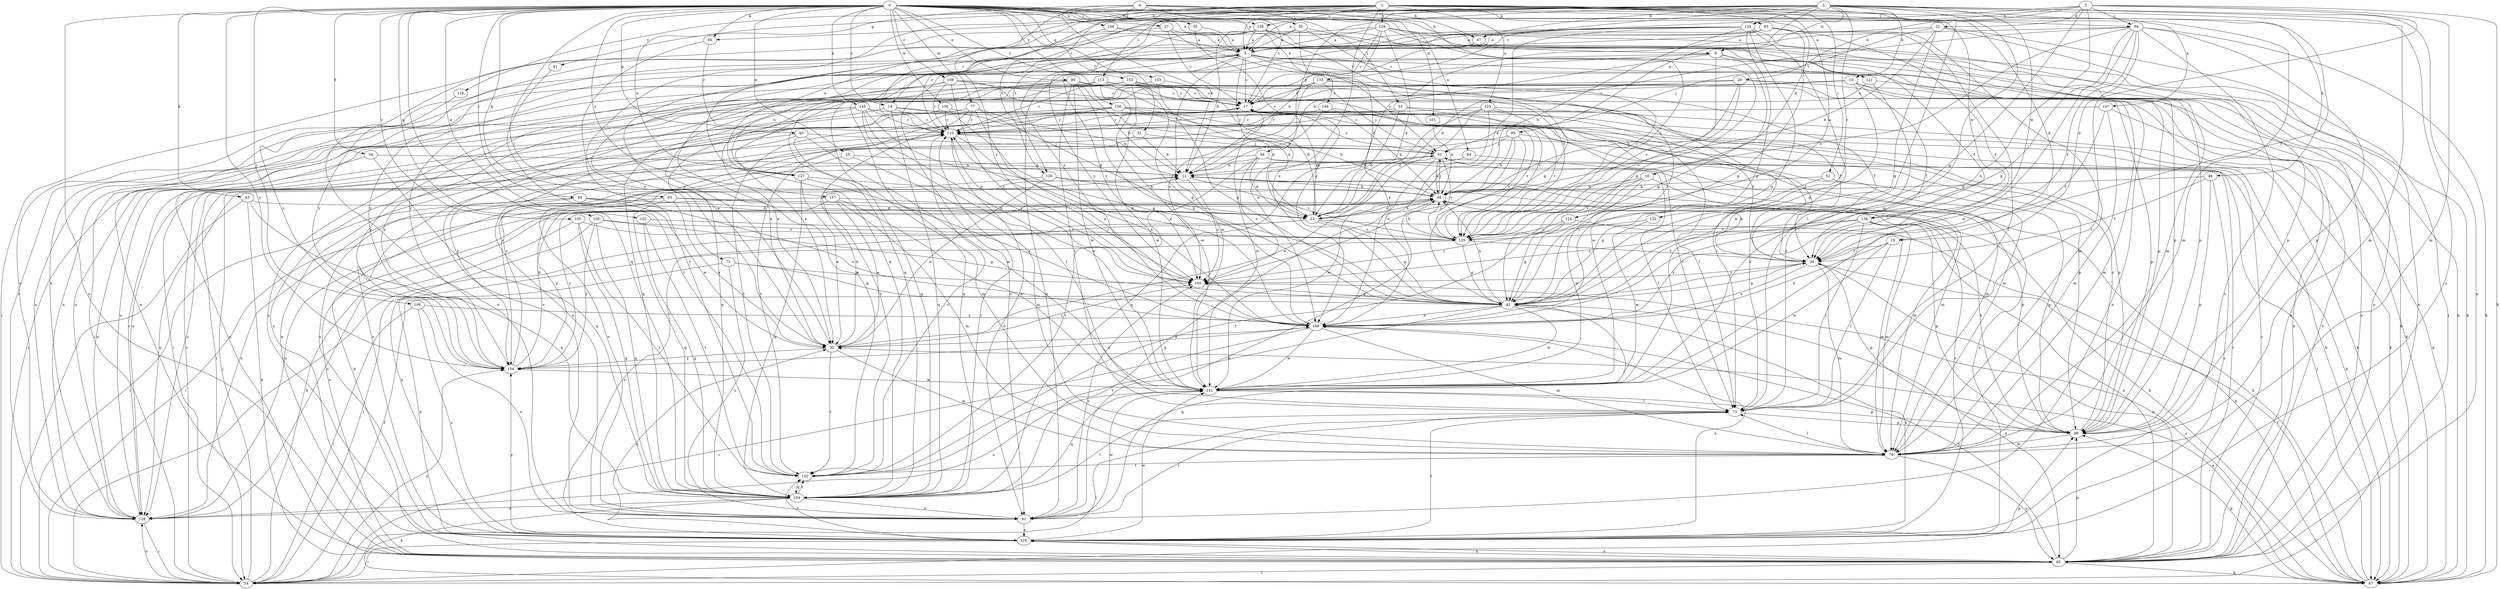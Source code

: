 strict digraph  {
0;
1;
2;
3;
4;
5;
8;
10;
11;
14;
17;
18;
19;
20;
22;
23;
25;
27;
30;
31;
34;
35;
36;
40;
41;
42;
43;
46;
47;
48;
49;
52;
53;
54;
55;
59;
61;
65;
66;
67;
71;
73;
77;
79;
84;
85;
90;
91;
93;
94;
95;
98;
100;
101;
102;
103;
104;
105;
106;
108;
109;
110;
113;
116;
118;
120;
121;
122;
124;
125;
127;
128;
129;
130;
132;
133;
135;
136;
138;
141;
144;
145;
147;
148;
153;
154;
156;
157;
158;
160;
0 -> 5  [label=a];
0 -> 8  [label=b];
0 -> 14  [label=c];
0 -> 25  [label=e];
0 -> 27  [label=e];
0 -> 31  [label=f];
0 -> 34  [label=f];
0 -> 35  [label=f];
0 -> 40  [label=g];
0 -> 43  [label=h];
0 -> 49  [label=i];
0 -> 55  [label=j];
0 -> 59  [label=j];
0 -> 65  [label=k];
0 -> 66  [label=k];
0 -> 71  [label=l];
0 -> 77  [label=m];
0 -> 84  [label=n];
0 -> 85  [label=n];
0 -> 90  [label=o];
0 -> 100  [label=q];
0 -> 101  [label=q];
0 -> 102  [label=q];
0 -> 103  [label=q];
0 -> 104  [label=q];
0 -> 105  [label=r];
0 -> 106  [label=r];
0 -> 108  [label=r];
0 -> 109  [label=r];
0 -> 136  [label=w];
0 -> 138  [label=w];
0 -> 144  [label=x];
0 -> 145  [label=x];
0 -> 153  [label=y];
0 -> 154  [label=y];
0 -> 156  [label=z];
0 -> 157  [label=z];
1 -> 5  [label=a];
1 -> 18  [label=d];
1 -> 19  [label=d];
1 -> 30  [label=e];
1 -> 41  [label=g];
1 -> 46  [label=h];
1 -> 52  [label=i];
1 -> 79  [label=m];
1 -> 93  [label=p];
1 -> 113  [label=s];
1 -> 118  [label=t];
1 -> 120  [label=t];
1 -> 124  [label=u];
1 -> 125  [label=u];
1 -> 127  [label=u];
1 -> 129  [label=v];
1 -> 147  [label=x];
1 -> 148  [label=x];
1 -> 158  [label=z];
2 -> 5  [label=a];
2 -> 8  [label=b];
2 -> 10  [label=b];
2 -> 14  [label=c];
2 -> 36  [label=f];
2 -> 47  [label=h];
2 -> 66  [label=k];
2 -> 79  [label=m];
2 -> 85  [label=n];
2 -> 94  [label=p];
2 -> 95  [label=p];
2 -> 104  [label=q];
2 -> 110  [label=r];
2 -> 116  [label=s];
2 -> 120  [label=t];
2 -> 130  [label=v];
2 -> 132  [label=v];
2 -> 133  [label=v];
2 -> 138  [label=w];
2 -> 141  [label=w];
3 -> 19  [label=d];
3 -> 20  [label=d];
3 -> 22  [label=d];
3 -> 30  [label=e];
3 -> 42  [label=g];
3 -> 47  [label=h];
3 -> 59  [label=j];
3 -> 67  [label=k];
3 -> 79  [label=m];
3 -> 148  [label=x];
4 -> 11  [label=b];
4 -> 17  [label=c];
4 -> 47  [label=h];
4 -> 53  [label=i];
4 -> 73  [label=l];
4 -> 127  [label=u];
4 -> 135  [label=v];
4 -> 158  [label=z];
4 -> 160  [label=z];
5 -> 17  [label=c];
5 -> 61  [label=j];
5 -> 67  [label=k];
5 -> 85  [label=n];
5 -> 91  [label=o];
5 -> 98  [label=p];
5 -> 121  [label=t];
5 -> 127  [label=u];
5 -> 128  [label=u];
5 -> 141  [label=w];
5 -> 148  [label=x];
5 -> 160  [label=z];
8 -> 42  [label=g];
8 -> 85  [label=n];
8 -> 91  [label=o];
8 -> 121  [label=t];
8 -> 135  [label=v];
8 -> 148  [label=x];
8 -> 160  [label=z];
10 -> 17  [label=c];
10 -> 30  [label=e];
10 -> 36  [label=f];
10 -> 42  [label=g];
10 -> 85  [label=n];
10 -> 91  [label=o];
10 -> 104  [label=q];
11 -> 48  [label=h];
11 -> 98  [label=p];
11 -> 135  [label=v];
11 -> 160  [label=z];
14 -> 54  [label=i];
14 -> 98  [label=p];
14 -> 104  [label=q];
14 -> 110  [label=r];
14 -> 135  [label=v];
17 -> 110  [label=r];
17 -> 122  [label=t];
17 -> 141  [label=w];
18 -> 48  [label=h];
18 -> 79  [label=m];
18 -> 122  [label=t];
18 -> 135  [label=v];
18 -> 141  [label=w];
19 -> 36  [label=f];
19 -> 73  [label=l];
19 -> 141  [label=w];
19 -> 148  [label=x];
20 -> 17  [label=c];
20 -> 48  [label=h];
20 -> 79  [label=m];
20 -> 85  [label=n];
20 -> 110  [label=r];
20 -> 135  [label=v];
22 -> 5  [label=a];
22 -> 42  [label=g];
22 -> 48  [label=h];
22 -> 54  [label=i];
22 -> 61  [label=j];
22 -> 85  [label=n];
23 -> 17  [label=c];
23 -> 42  [label=g];
23 -> 48  [label=h];
23 -> 54  [label=i];
23 -> 67  [label=k];
23 -> 116  [label=s];
23 -> 135  [label=v];
25 -> 11  [label=b];
25 -> 79  [label=m];
25 -> 91  [label=o];
27 -> 5  [label=a];
27 -> 17  [label=c];
27 -> 135  [label=v];
27 -> 154  [label=y];
30 -> 5  [label=a];
30 -> 11  [label=b];
30 -> 79  [label=m];
30 -> 122  [label=t];
30 -> 154  [label=y];
30 -> 160  [label=z];
31 -> 11  [label=b];
31 -> 61  [label=j];
31 -> 116  [label=s];
34 -> 11  [label=b];
34 -> 104  [label=q];
34 -> 128  [label=u];
35 -> 5  [label=a];
35 -> 23  [label=d];
35 -> 85  [label=n];
35 -> 98  [label=p];
35 -> 135  [label=v];
36 -> 11  [label=b];
36 -> 42  [label=g];
36 -> 79  [label=m];
36 -> 85  [label=n];
36 -> 98  [label=p];
36 -> 148  [label=x];
36 -> 160  [label=z];
40 -> 61  [label=j];
40 -> 79  [label=m];
40 -> 116  [label=s];
40 -> 128  [label=u];
40 -> 141  [label=w];
41 -> 122  [label=t];
42 -> 48  [label=h];
42 -> 85  [label=n];
42 -> 116  [label=s];
42 -> 122  [label=t];
42 -> 141  [label=w];
42 -> 148  [label=x];
43 -> 23  [label=d];
43 -> 54  [label=i];
43 -> 85  [label=n];
43 -> 104  [label=q];
46 -> 36  [label=f];
46 -> 48  [label=h];
46 -> 98  [label=p];
46 -> 116  [label=s];
47 -> 17  [label=c];
47 -> 98  [label=p];
47 -> 104  [label=q];
48 -> 23  [label=d];
48 -> 61  [label=j];
48 -> 104  [label=q];
48 -> 128  [label=u];
48 -> 154  [label=y];
49 -> 23  [label=d];
49 -> 30  [label=e];
49 -> 54  [label=i];
49 -> 128  [label=u];
49 -> 148  [label=x];
52 -> 42  [label=g];
52 -> 48  [label=h];
52 -> 98  [label=p];
53 -> 23  [label=d];
53 -> 67  [label=k];
53 -> 73  [label=l];
53 -> 110  [label=r];
53 -> 154  [label=y];
54 -> 17  [label=c];
54 -> 36  [label=f];
54 -> 48  [label=h];
54 -> 61  [label=j];
54 -> 73  [label=l];
54 -> 98  [label=p];
54 -> 128  [label=u];
54 -> 154  [label=y];
55 -> 5  [label=a];
55 -> 42  [label=g];
59 -> 5  [label=a];
59 -> 23  [label=d];
59 -> 36  [label=f];
59 -> 42  [label=g];
59 -> 67  [label=k];
59 -> 73  [label=l];
59 -> 98  [label=p];
59 -> 116  [label=s];
59 -> 135  [label=v];
59 -> 141  [label=w];
61 -> 11  [label=b];
61 -> 17  [label=c];
61 -> 30  [label=e];
61 -> 48  [label=h];
61 -> 116  [label=s];
61 -> 135  [label=v];
61 -> 141  [label=w];
65 -> 23  [label=d];
65 -> 30  [label=e];
65 -> 54  [label=i];
65 -> 67  [label=k];
65 -> 104  [label=q];
66 -> 110  [label=r];
66 -> 122  [label=t];
67 -> 30  [label=e];
67 -> 36  [label=f];
67 -> 48  [label=h];
67 -> 61  [label=j];
67 -> 98  [label=p];
67 -> 160  [label=z];
71 -> 42  [label=g];
71 -> 85  [label=n];
71 -> 91  [label=o];
71 -> 160  [label=z];
73 -> 98  [label=p];
77 -> 11  [label=b];
77 -> 23  [label=d];
77 -> 110  [label=r];
77 -> 116  [label=s];
77 -> 122  [label=t];
77 -> 148  [label=x];
79 -> 73  [label=l];
79 -> 85  [label=n];
79 -> 122  [label=t];
84 -> 11  [label=b];
84 -> 73  [label=l];
85 -> 11  [label=b];
85 -> 17  [label=c];
85 -> 54  [label=i];
85 -> 67  [label=k];
85 -> 98  [label=p];
85 -> 110  [label=r];
85 -> 116  [label=s];
85 -> 148  [label=x];
90 -> 11  [label=b];
90 -> 17  [label=c];
90 -> 30  [label=e];
90 -> 73  [label=l];
90 -> 116  [label=s];
90 -> 135  [label=v];
90 -> 141  [label=w];
90 -> 148  [label=x];
91 -> 42  [label=g];
91 -> 48  [label=h];
91 -> 73  [label=l];
91 -> 116  [label=s];
91 -> 141  [label=w];
91 -> 160  [label=z];
93 -> 5  [label=a];
93 -> 11  [label=b];
93 -> 36  [label=f];
93 -> 42  [label=g];
93 -> 73  [label=l];
93 -> 79  [label=m];
93 -> 128  [label=u];
93 -> 154  [label=y];
94 -> 11  [label=b];
94 -> 23  [label=d];
94 -> 67  [label=k];
94 -> 79  [label=m];
94 -> 122  [label=t];
94 -> 128  [label=u];
94 -> 160  [label=z];
95 -> 48  [label=h];
95 -> 54  [label=i];
95 -> 61  [label=j];
95 -> 79  [label=m];
95 -> 135  [label=v];
95 -> 160  [label=z];
98 -> 17  [label=c];
98 -> 48  [label=h];
98 -> 79  [label=m];
100 -> 42  [label=g];
100 -> 104  [label=q];
100 -> 116  [label=s];
100 -> 135  [label=v];
100 -> 154  [label=y];
101 -> 48  [label=h];
102 -> 104  [label=q];
102 -> 122  [label=t];
102 -> 135  [label=v];
103 -> 17  [label=c];
103 -> 42  [label=g];
103 -> 104  [label=q];
104 -> 67  [label=k];
104 -> 73  [label=l];
104 -> 91  [label=o];
104 -> 110  [label=r];
104 -> 122  [label=t];
104 -> 128  [label=u];
105 -> 104  [label=q];
105 -> 122  [label=t];
105 -> 128  [label=u];
105 -> 135  [label=v];
106 -> 5  [label=a];
106 -> 67  [label=k];
106 -> 154  [label=y];
108 -> 17  [label=c];
108 -> 23  [label=d];
108 -> 36  [label=f];
108 -> 110  [label=r];
108 -> 128  [label=u];
108 -> 154  [label=y];
108 -> 160  [label=z];
109 -> 54  [label=i];
109 -> 91  [label=o];
109 -> 116  [label=s];
109 -> 148  [label=x];
110 -> 61  [label=j];
110 -> 91  [label=o];
110 -> 148  [label=x];
110 -> 154  [label=y];
113 -> 17  [label=c];
113 -> 23  [label=d];
113 -> 54  [label=i];
113 -> 73  [label=l];
113 -> 110  [label=r];
113 -> 128  [label=u];
113 -> 141  [label=w];
116 -> 30  [label=e];
116 -> 54  [label=i];
116 -> 73  [label=l];
116 -> 85  [label=n];
116 -> 122  [label=t];
116 -> 141  [label=w];
116 -> 148  [label=x];
116 -> 154  [label=y];
118 -> 91  [label=o];
120 -> 30  [label=e];
120 -> 48  [label=h];
120 -> 116  [label=s];
120 -> 128  [label=u];
121 -> 17  [label=c];
121 -> 67  [label=k];
121 -> 73  [label=l];
122 -> 5  [label=a];
122 -> 104  [label=q];
122 -> 110  [label=r];
124 -> 42  [label=g];
124 -> 79  [label=m];
124 -> 135  [label=v];
124 -> 160  [label=z];
125 -> 23  [label=d];
125 -> 67  [label=k];
125 -> 73  [label=l];
125 -> 104  [label=q];
125 -> 110  [label=r];
125 -> 135  [label=v];
125 -> 148  [label=x];
127 -> 30  [label=e];
127 -> 48  [label=h];
127 -> 104  [label=q];
127 -> 148  [label=x];
128 -> 54  [label=i];
128 -> 110  [label=r];
129 -> 5  [label=a];
129 -> 11  [label=b];
129 -> 17  [label=c];
129 -> 23  [label=d];
129 -> 36  [label=f];
129 -> 42  [label=g];
129 -> 85  [label=n];
129 -> 128  [label=u];
130 -> 5  [label=a];
130 -> 23  [label=d];
130 -> 42  [label=g];
130 -> 48  [label=h];
130 -> 79  [label=m];
130 -> 110  [label=r];
130 -> 141  [label=w];
130 -> 148  [label=x];
130 -> 154  [label=y];
132 -> 135  [label=v];
132 -> 141  [label=w];
133 -> 17  [label=c];
133 -> 36  [label=f];
133 -> 61  [label=j];
133 -> 104  [label=q];
133 -> 128  [label=u];
133 -> 141  [label=w];
133 -> 160  [label=z];
135 -> 36  [label=f];
135 -> 42  [label=g];
135 -> 48  [label=h];
135 -> 54  [label=i];
136 -> 73  [label=l];
136 -> 91  [label=o];
136 -> 110  [label=r];
136 -> 148  [label=x];
138 -> 73  [label=l];
138 -> 79  [label=m];
138 -> 85  [label=n];
138 -> 98  [label=p];
138 -> 135  [label=v];
138 -> 148  [label=x];
138 -> 160  [label=z];
141 -> 73  [label=l];
141 -> 98  [label=p];
141 -> 104  [label=q];
141 -> 128  [label=u];
144 -> 11  [label=b];
144 -> 36  [label=f];
144 -> 48  [label=h];
144 -> 110  [label=r];
145 -> 42  [label=g];
145 -> 54  [label=i];
145 -> 67  [label=k];
145 -> 73  [label=l];
145 -> 85  [label=n];
145 -> 104  [label=q];
145 -> 110  [label=r];
145 -> 141  [label=w];
147 -> 36  [label=f];
147 -> 67  [label=k];
147 -> 79  [label=m];
147 -> 110  [label=r];
148 -> 30  [label=e];
148 -> 54  [label=i];
148 -> 79  [label=m];
148 -> 110  [label=r];
148 -> 141  [label=w];
153 -> 17  [label=c];
153 -> 23  [label=d];
153 -> 30  [label=e];
153 -> 42  [label=g];
153 -> 91  [label=o];
153 -> 98  [label=p];
153 -> 141  [label=w];
153 -> 154  [label=y];
154 -> 11  [label=b];
154 -> 110  [label=r];
154 -> 141  [label=w];
154 -> 148  [label=x];
156 -> 36  [label=f];
156 -> 48  [label=h];
156 -> 79  [label=m];
156 -> 85  [label=n];
156 -> 98  [label=p];
156 -> 110  [label=r];
156 -> 122  [label=t];
156 -> 128  [label=u];
157 -> 23  [label=d];
157 -> 30  [label=e];
157 -> 79  [label=m];
157 -> 85  [label=n];
157 -> 141  [label=w];
157 -> 154  [label=y];
158 -> 5  [label=a];
158 -> 11  [label=b];
158 -> 42  [label=g];
158 -> 54  [label=i];
158 -> 67  [label=k];
158 -> 98  [label=p];
158 -> 160  [label=z];
160 -> 42  [label=g];
160 -> 110  [label=r];
}
